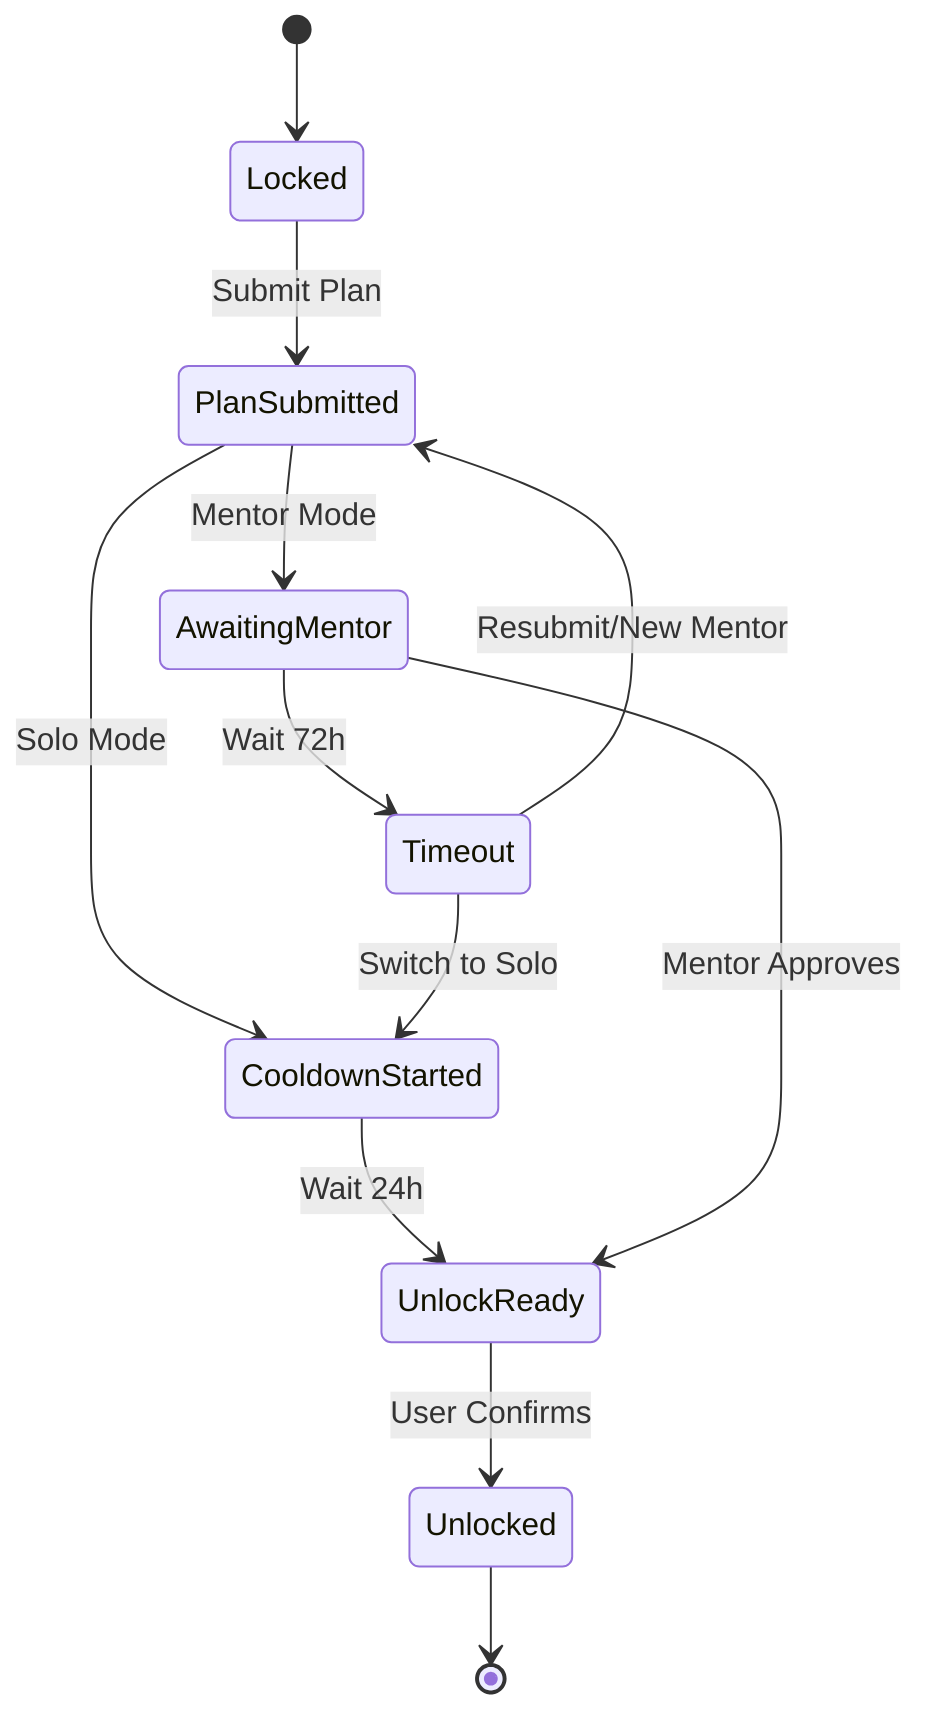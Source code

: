 stateDiagram-v2
    [*] --> Locked
    Locked --> PlanSubmitted: Submit Plan
    PlanSubmitted --> CooldownStarted: Solo Mode
    PlanSubmitted --> AwaitingMentor: Mentor Mode
    CooldownStarted --> UnlockReady: Wait 24h
    AwaitingMentor --> UnlockReady: Mentor Approves
    AwaitingMentor --> Timeout: Wait 72h
    Timeout --> PlanSubmitted: Resubmit/New Mentor
    Timeout --> CooldownStarted: Switch to Solo
    UnlockReady --> Unlocked: User Confirms
    Unlocked --> [*]